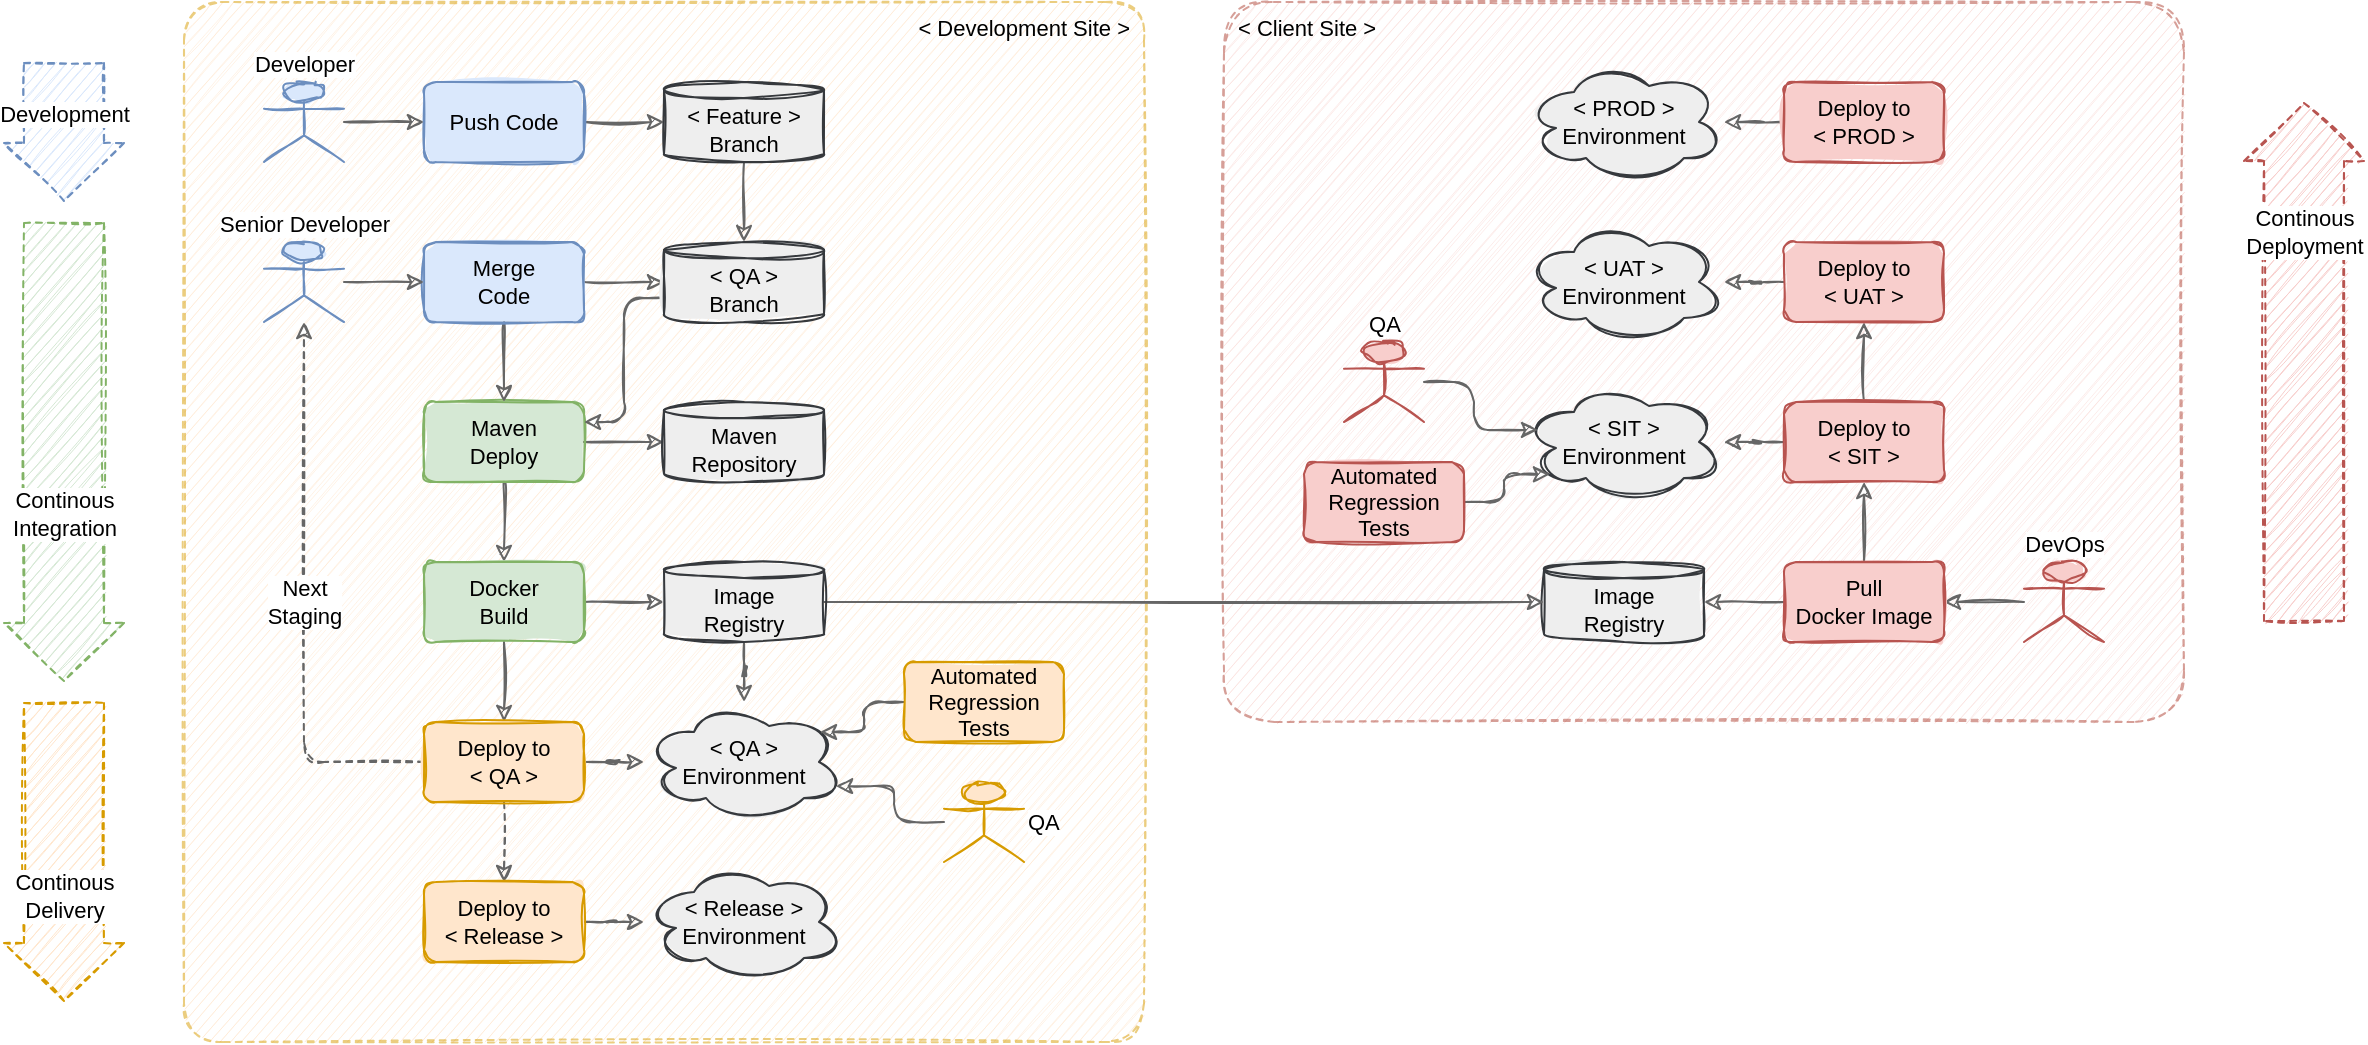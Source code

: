 <mxfile compressed="true" version="19.0.3" type="device" pages="2"><diagram id="Sr3K7hVkoZLx6ga9KPlg" name="01-complete-flow"><mxGraphModel dx="868" dy="561" grid="1" gridSize="10" guides="1" tooltips="1" connect="1" arrows="1" fold="1" page="1" pageScale="1" pageWidth="1390" pageHeight="980" math="0" shadow="0"><root><mxCell id="PMcOWhjydMxkbP-7svel-0"/><mxCell id="PMcOWhjydMxkbP-7svel-1" parent="PMcOWhjydMxkbP-7svel-0"/><mxCell id="gNqgtn6BoyrNPpKat7e6-42" value="&amp;lt; Development Site &amp;gt;" style="rounded=1;whiteSpace=wrap;html=1;dashed=1;sketch=1;fillStyle=hachure;fontSize=11;fillColor=#ffe6cc;opacity=50;strokeColor=#d79b00;arcSize=4;align=right;verticalAlign=top;spacingRight=5;spacingTop=0;" parent="PMcOWhjydMxkbP-7svel-1" vertex="1"><mxGeometry x="200" y="160" width="480" height="520" as="geometry"/></mxCell><mxCell id="gNqgtn6BoyrNPpKat7e6-43" value="&amp;lt; Client Site &amp;gt;" style="rounded=1;whiteSpace=wrap;html=1;dashed=1;sketch=1;fillStyle=hachure;fontSize=11;fillColor=#fad9d5;strokeColor=#ae4132;arcSize=7;opacity=50;align=left;labelPosition=center;verticalLabelPosition=middle;verticalAlign=top;spacingLeft=5;" parent="PMcOWhjydMxkbP-7svel-1" vertex="1"><mxGeometry x="720" y="160" width="480" height="360" as="geometry"/></mxCell><mxCell id="NcfpNHUZcsxlMJq36zP7-1" style="edgeStyle=orthogonalEdgeStyle;rounded=1;sketch=1;orthogonalLoop=1;jettySize=auto;html=1;fontSize=11;fillColor=#f5f5f5;strokeColor=#666666;" parent="PMcOWhjydMxkbP-7svel-1" source="hh7OqANHeBzL5HX1yriP-0" target="m_A8tDzpVM0UKjRkoZTR-9" edge="1"><mxGeometry relative="1" as="geometry"/></mxCell><mxCell id="NcfpNHUZcsxlMJq36zP7-11" style="edgeStyle=orthogonalEdgeStyle;rounded=1;sketch=1;orthogonalLoop=1;jettySize=auto;html=1;fontSize=11;fillColor=#f5f5f5;strokeColor=#666666;" parent="PMcOWhjydMxkbP-7svel-1" source="hh7OqANHeBzL5HX1yriP-0" target="m_A8tDzpVM0UKjRkoZTR-1" edge="1"><mxGeometry relative="1" as="geometry"/></mxCell><mxCell id="hh7OqANHeBzL5HX1yriP-0" value="Deploy to &lt;br style=&quot;font-size: 11px&quot;&gt;&amp;lt; SIT &amp;gt;" style="rounded=1;whiteSpace=wrap;html=1;labelBackgroundColor=none;sketch=1;fillStyle=solid;fillColor=#f8cecc;strokeColor=#b85450;fontSize=11;" parent="PMcOWhjydMxkbP-7svel-1" vertex="1"><mxGeometry x="1000" y="360" width="80" height="40" as="geometry"/></mxCell><mxCell id="RALvgJ7-9Eywe4GNjPlN-0" style="edgeStyle=orthogonalEdgeStyle;rounded=1;sketch=1;orthogonalLoop=1;jettySize=auto;html=1;fontSize=11;fillColor=#f5f5f5;strokeColor=#666666;" parent="PMcOWhjydMxkbP-7svel-1" source="m_A8tDzpVM0UKjRkoZTR-1" target="m_A8tDzpVM0UKjRkoZTR-2" edge="1"><mxGeometry relative="1" as="geometry"/></mxCell><mxCell id="m_A8tDzpVM0UKjRkoZTR-1" value="Deploy to &lt;br style=&quot;font-size: 11px&quot;&gt;&amp;lt; UAT &amp;gt;" style="rounded=1;whiteSpace=wrap;html=1;labelBackgroundColor=none;sketch=1;fillStyle=solid;fillColor=#f8cecc;strokeColor=#b85450;fontSize=11;" parent="PMcOWhjydMxkbP-7svel-1" vertex="1"><mxGeometry x="1000" y="280" width="80" height="40" as="geometry"/></mxCell><mxCell id="m_A8tDzpVM0UKjRkoZTR-2" value="&amp;lt; UAT &amp;gt;&lt;br&gt;Environment" style="ellipse;shape=cloud;whiteSpace=wrap;html=1;rounded=1;sketch=1;fillColor=#eeeeee;strokeColor=#36393d;fillStyle=solid;fontSize=11;" parent="PMcOWhjydMxkbP-7svel-1" vertex="1"><mxGeometry x="870" y="270" width="100" height="60" as="geometry"/></mxCell><mxCell id="m_A8tDzpVM0UKjRkoZTR-5" value="" style="shape=flexArrow;endArrow=classic;html=1;rounded=1;sketch=1;fillColor=#f8cecc;endWidth=19;endSize=9.33;width=40;strokeColor=#b85450;fillStyle=hachure;dashed=1;fontSize=11;" parent="PMcOWhjydMxkbP-7svel-1" edge="1"><mxGeometry width="50" height="50" relative="1" as="geometry"><mxPoint x="1260" y="470" as="sourcePoint"/><mxPoint x="1260" y="210" as="targetPoint"/></mxGeometry></mxCell><mxCell id="m_A8tDzpVM0UKjRkoZTR-6" value="Continous&lt;br&gt;Deployment" style="edgeLabel;html=1;align=center;verticalAlign=middle;resizable=0;points=[];fontSize=11;" parent="m_A8tDzpVM0UKjRkoZTR-5" vertex="1" connectable="0"><mxGeometry x="0.231" y="16" relative="1" as="geometry"><mxPoint x="16" y="-35" as="offset"/></mxGeometry></mxCell><mxCell id="m_A8tDzpVM0UKjRkoZTR-9" value="&amp;lt; SIT &amp;gt;&lt;br&gt;Environment" style="ellipse;shape=cloud;whiteSpace=wrap;html=1;rounded=1;sketch=1;fillColor=#eeeeee;strokeColor=#36393d;fillStyle=solid;fontSize=11;" parent="PMcOWhjydMxkbP-7svel-1" vertex="1"><mxGeometry x="870" y="350" width="100" height="60" as="geometry"/></mxCell><mxCell id="_XQz_DqpNGGvZxm1w5Bv-0" value="Image&lt;br&gt;Registry" style="shape=cylinder3;whiteSpace=wrap;html=1;boundedLbl=1;backgroundOutline=1;size=4;sketch=1;fillColor=#eeeeee;strokeColor=#36393d;fillStyle=solid;fontSize=11;" parent="PMcOWhjydMxkbP-7svel-1" vertex="1"><mxGeometry x="880" y="440" width="80" height="40" as="geometry"/></mxCell><mxCell id="gNqgtn6BoyrNPpKat7e6-47" style="edgeStyle=orthogonalEdgeStyle;rounded=1;sketch=1;orthogonalLoop=1;jettySize=auto;html=1;entryX=0.13;entryY=0.77;entryDx=0;entryDy=0;entryPerimeter=0;fontSize=11;fillColor=#f5f5f5;strokeColor=#666666;" parent="PMcOWhjydMxkbP-7svel-1" source="_XQz_DqpNGGvZxm1w5Bv-1" target="m_A8tDzpVM0UKjRkoZTR-9" edge="1"><mxGeometry relative="1" as="geometry"/></mxCell><mxCell id="_XQz_DqpNGGvZxm1w5Bv-1" value="Automated&lt;br style=&quot;font-size: 11px&quot;&gt;Regression&lt;br&gt;Tests" style="rounded=1;whiteSpace=wrap;html=1;sketch=1;fillStyle=solid;fillColor=#f8cecc;strokeColor=#b85450;fontSize=11;" parent="PMcOWhjydMxkbP-7svel-1" vertex="1"><mxGeometry x="760" y="390" width="80" height="40" as="geometry"/></mxCell><mxCell id="gNqgtn6BoyrNPpKat7e6-48" style="edgeStyle=orthogonalEdgeStyle;rounded=1;sketch=1;orthogonalLoop=1;jettySize=auto;html=1;entryX=0.07;entryY=0.4;entryDx=0;entryDy=0;entryPerimeter=0;fontSize=11;fillColor=#f5f5f5;strokeColor=#666666;" parent="PMcOWhjydMxkbP-7svel-1" source="_XQz_DqpNGGvZxm1w5Bv-2" target="m_A8tDzpVM0UKjRkoZTR-9" edge="1"><mxGeometry relative="1" as="geometry"/></mxCell><mxCell id="_XQz_DqpNGGvZxm1w5Bv-2" value="QA" style="shape=umlActor;verticalLabelPosition=top;verticalAlign=bottom;html=1;outlineConnect=0;rounded=0;labelBackgroundColor=default;sketch=1;fillStyle=solid;fillColor=#f8cecc;labelPosition=center;align=center;strokeColor=#b85450;fontSize=11;" parent="PMcOWhjydMxkbP-7svel-1" vertex="1"><mxGeometry x="780" y="330" width="40" height="40" as="geometry"/></mxCell><mxCell id="gNqgtn6BoyrNPpKat7e6-44" style="edgeStyle=orthogonalEdgeStyle;rounded=1;sketch=1;orthogonalLoop=1;jettySize=auto;html=1;fontSize=11;fillColor=#f5f5f5;strokeColor=#666666;" parent="PMcOWhjydMxkbP-7svel-1" source="_XQz_DqpNGGvZxm1w5Bv-3" target="NcfpNHUZcsxlMJq36zP7-9" edge="1"><mxGeometry relative="1" as="geometry"/></mxCell><mxCell id="_XQz_DqpNGGvZxm1w5Bv-3" value="DevOps" style="shape=umlActor;verticalLabelPosition=top;verticalAlign=bottom;html=1;outlineConnect=0;rounded=0;labelBackgroundColor=default;sketch=1;fillStyle=solid;fillColor=#f8cecc;labelPosition=center;align=center;strokeColor=#b85450;fontSize=11;" parent="PMcOWhjydMxkbP-7svel-1" vertex="1"><mxGeometry x="1120" y="440" width="40" height="40" as="geometry"/></mxCell><mxCell id="NcfpNHUZcsxlMJq36zP7-12" style="edgeStyle=orthogonalEdgeStyle;rounded=1;sketch=1;orthogonalLoop=1;jettySize=auto;html=1;fontSize=11;fillColor=#f5f5f5;strokeColor=#666666;" parent="PMcOWhjydMxkbP-7svel-1" source="NcfpNHUZcsxlMJq36zP7-9" target="hh7OqANHeBzL5HX1yriP-0" edge="1"><mxGeometry relative="1" as="geometry"/></mxCell><mxCell id="gNqgtn6BoyrNPpKat7e6-49" style="edgeStyle=orthogonalEdgeStyle;rounded=1;sketch=1;orthogonalLoop=1;jettySize=auto;html=1;fontSize=11;fillColor=#f5f5f5;strokeColor=#666666;" parent="PMcOWhjydMxkbP-7svel-1" source="NcfpNHUZcsxlMJq36zP7-9" target="_XQz_DqpNGGvZxm1w5Bv-0" edge="1"><mxGeometry relative="1" as="geometry"/></mxCell><mxCell id="NcfpNHUZcsxlMJq36zP7-9" value="Pull&lt;br&gt;Docker Image" style="rounded=1;whiteSpace=wrap;html=1;labelBackgroundColor=none;sketch=1;fillStyle=solid;fillColor=#f8cecc;strokeColor=#b85450;fontSize=11;" parent="PMcOWhjydMxkbP-7svel-1" vertex="1"><mxGeometry x="1000" y="440" width="80" height="40" as="geometry"/></mxCell><mxCell id="gNqgtn6BoyrNPpKat7e6-0" style="edgeStyle=orthogonalEdgeStyle;curved=1;sketch=1;orthogonalLoop=1;jettySize=auto;html=1;fillColor=#f5f5f5;strokeColor=#666666;" parent="PMcOWhjydMxkbP-7svel-1" source="gNqgtn6BoyrNPpKat7e6-2" target="gNqgtn6BoyrNPpKat7e6-5" edge="1"><mxGeometry relative="1" as="geometry"/></mxCell><mxCell id="gNqgtn6BoyrNPpKat7e6-1" style="edgeStyle=orthogonalEdgeStyle;rounded=1;sketch=1;orthogonalLoop=1;jettySize=auto;html=1;exitX=1;exitY=0.5;exitDx=0;exitDy=0;fontSize=10;fillColor=#f5f5f5;strokeColor=#666666;" parent="PMcOWhjydMxkbP-7svel-1" source="gNqgtn6BoyrNPpKat7e6-2" target="gNqgtn6BoyrNPpKat7e6-22" edge="1"><mxGeometry relative="1" as="geometry"/></mxCell><mxCell id="gNqgtn6BoyrNPpKat7e6-2" value="Maven&lt;br style=&quot;font-size: 11px&quot;&gt;Deploy" style="rounded=1;whiteSpace=wrap;html=1;labelBackgroundColor=none;sketch=1;fillStyle=solid;fillColor=#d5e8d4;strokeColor=#82b366;fontSize=11;" parent="PMcOWhjydMxkbP-7svel-1" vertex="1"><mxGeometry x="320" y="360" width="80" height="40" as="geometry"/></mxCell><mxCell id="gNqgtn6BoyrNPpKat7e6-3" style="edgeStyle=orthogonalEdgeStyle;rounded=1;sketch=1;orthogonalLoop=1;jettySize=auto;html=1;fontSize=10;fillColor=#f5f5f5;strokeColor=#666666;" parent="PMcOWhjydMxkbP-7svel-1" source="gNqgtn6BoyrNPpKat7e6-5" target="gNqgtn6BoyrNPpKat7e6-24" edge="1"><mxGeometry relative="1" as="geometry"/></mxCell><mxCell id="gNqgtn6BoyrNPpKat7e6-4" style="edgeStyle=orthogonalEdgeStyle;rounded=1;sketch=1;orthogonalLoop=1;jettySize=auto;html=1;fontSize=11;fillColor=#f5f5f5;strokeColor=#666666;" parent="PMcOWhjydMxkbP-7svel-1" source="gNqgtn6BoyrNPpKat7e6-5" target="gNqgtn6BoyrNPpKat7e6-9" edge="1"><mxGeometry relative="1" as="geometry"/></mxCell><mxCell id="gNqgtn6BoyrNPpKat7e6-5" value="Docker&lt;br style=&quot;font-size: 11px;&quot;&gt;Build" style="rounded=1;whiteSpace=wrap;html=1;labelBackgroundColor=none;sketch=1;fillStyle=solid;fillColor=#d5e8d4;strokeColor=#82b366;fontSize=11;" parent="PMcOWhjydMxkbP-7svel-1" vertex="1"><mxGeometry x="320" y="440" width="80" height="40" as="geometry"/></mxCell><mxCell id="gNqgtn6BoyrNPpKat7e6-6" style="edgeStyle=orthogonalEdgeStyle;rounded=1;sketch=1;orthogonalLoop=1;jettySize=auto;html=1;fontSize=11;fillColor=#f5f5f5;strokeColor=#666666;" parent="PMcOWhjydMxkbP-7svel-1" source="gNqgtn6BoyrNPpKat7e6-9" target="gNqgtn6BoyrNPpKat7e6-13" edge="1"><mxGeometry relative="1" as="geometry"/></mxCell><mxCell id="gNqgtn6BoyrNPpKat7e6-7" value="Next&lt;br&gt;Staging" style="edgeStyle=orthogonalEdgeStyle;rounded=1;sketch=1;orthogonalLoop=1;jettySize=auto;html=1;dashed=1;fillColor=#f5f5f5;strokeColor=#666666;" parent="PMcOWhjydMxkbP-7svel-1" source="gNqgtn6BoyrNPpKat7e6-9" target="gNqgtn6BoyrNPpKat7e6-17" edge="1"><mxGeometry relative="1" as="geometry"/></mxCell><mxCell id="gNqgtn6BoyrNPpKat7e6-8" style="edgeStyle=orthogonalEdgeStyle;rounded=1;sketch=1;orthogonalLoop=1;jettySize=auto;html=1;fontSize=11;fillColor=#f5f5f5;strokeColor=#666666;dashed=1;" parent="PMcOWhjydMxkbP-7svel-1" source="gNqgtn6BoyrNPpKat7e6-9" target="gNqgtn6BoyrNPpKat7e6-38" edge="1"><mxGeometry relative="1" as="geometry"/></mxCell><mxCell id="gNqgtn6BoyrNPpKat7e6-9" value="Deploy to &lt;br style=&quot;font-size: 11px&quot;&gt;&amp;lt; QA &amp;gt;" style="rounded=1;whiteSpace=wrap;html=1;labelBackgroundColor=none;sketch=1;fillStyle=solid;fillColor=#ffe6cc;strokeColor=#d79b00;fontSize=11;" parent="PMcOWhjydMxkbP-7svel-1" vertex="1"><mxGeometry x="320" y="520" width="80" height="40" as="geometry"/></mxCell><mxCell id="gNqgtn6BoyrNPpKat7e6-10" style="edgeStyle=orthogonalEdgeStyle;curved=1;sketch=1;orthogonalLoop=1;jettySize=auto;html=1;fillColor=#f5f5f5;strokeColor=#666666;" parent="PMcOWhjydMxkbP-7svel-1" source="gNqgtn6BoyrNPpKat7e6-12" target="gNqgtn6BoyrNPpKat7e6-2" edge="1"><mxGeometry relative="1" as="geometry"/></mxCell><mxCell id="gNqgtn6BoyrNPpKat7e6-11" style="edgeStyle=orthogonalEdgeStyle;rounded=1;sketch=1;orthogonalLoop=1;jettySize=auto;html=1;fontSize=10;fillColor=#f5f5f5;strokeColor=#666666;" parent="PMcOWhjydMxkbP-7svel-1" source="gNqgtn6BoyrNPpKat7e6-12" target="gNqgtn6BoyrNPpKat7e6-15" edge="1"><mxGeometry relative="1" as="geometry"/></mxCell><mxCell id="gNqgtn6BoyrNPpKat7e6-12" value="Merge&lt;br style=&quot;font-size: 11px;&quot;&gt;Code" style="rounded=1;whiteSpace=wrap;html=1;labelBackgroundColor=none;sketch=1;fillStyle=solid;fillColor=#dae8fc;strokeColor=#6c8ebf;fontSize=11;" parent="PMcOWhjydMxkbP-7svel-1" vertex="1"><mxGeometry x="320" y="280" width="80" height="40" as="geometry"/></mxCell><mxCell id="gNqgtn6BoyrNPpKat7e6-13" value="&amp;lt; QA &amp;gt;&lt;br&gt;Environment" style="ellipse;shape=cloud;whiteSpace=wrap;html=1;rounded=1;sketch=1;fillColor=#eeeeee;strokeColor=#36393d;fillStyle=solid;fontSize=11;" parent="PMcOWhjydMxkbP-7svel-1" vertex="1"><mxGeometry x="430" y="510" width="100" height="60" as="geometry"/></mxCell><mxCell id="gNqgtn6BoyrNPpKat7e6-14" style="edgeStyle=orthogonalEdgeStyle;rounded=1;sketch=1;orthogonalLoop=1;jettySize=auto;html=1;exitX=0;exitY=0;exitDx=0;exitDy=28;exitPerimeter=0;entryX=1;entryY=0.25;entryDx=0;entryDy=0;fillColor=#f5f5f5;strokeColor=#666666;" parent="PMcOWhjydMxkbP-7svel-1" source="gNqgtn6BoyrNPpKat7e6-15" target="gNqgtn6BoyrNPpKat7e6-2" edge="1"><mxGeometry relative="1" as="geometry"/></mxCell><mxCell id="gNqgtn6BoyrNPpKat7e6-15" value="&amp;lt; QA &amp;gt;&lt;br&gt;Branch" style="shape=cylinder3;whiteSpace=wrap;html=1;boundedLbl=1;backgroundOutline=1;size=4;sketch=1;fillColor=#eeeeee;strokeColor=#36393d;fillStyle=solid;fontSize=11;" parent="PMcOWhjydMxkbP-7svel-1" vertex="1"><mxGeometry x="440" y="280" width="80" height="40" as="geometry"/></mxCell><mxCell id="gNqgtn6BoyrNPpKat7e6-16" style="edgeStyle=orthogonalEdgeStyle;rounded=1;sketch=1;orthogonalLoop=1;jettySize=auto;html=1;fillColor=#f5f5f5;strokeColor=#666666;" parent="PMcOWhjydMxkbP-7svel-1" source="gNqgtn6BoyrNPpKat7e6-17" target="gNqgtn6BoyrNPpKat7e6-12" edge="1"><mxGeometry relative="1" as="geometry"/></mxCell><mxCell id="gNqgtn6BoyrNPpKat7e6-17" value="Senior Developer" style="shape=umlActor;verticalLabelPosition=top;verticalAlign=bottom;html=1;outlineConnect=0;rounded=0;labelBackgroundColor=default;sketch=1;fillStyle=solid;fillColor=#dae8fc;labelPosition=center;align=center;strokeColor=#6c8ebf;fontSize=11;horizontal=1;" parent="PMcOWhjydMxkbP-7svel-1" vertex="1"><mxGeometry x="240" y="280" width="40" height="40" as="geometry"/></mxCell><mxCell id="gNqgtn6BoyrNPpKat7e6-46" style="edgeStyle=orthogonalEdgeStyle;rounded=1;sketch=1;orthogonalLoop=1;jettySize=auto;html=1;entryX=0.96;entryY=0.7;entryDx=0;entryDy=0;entryPerimeter=0;fontSize=11;fillColor=#f5f5f5;strokeColor=#666666;" parent="PMcOWhjydMxkbP-7svel-1" source="gNqgtn6BoyrNPpKat7e6-19" target="gNqgtn6BoyrNPpKat7e6-13" edge="1"><mxGeometry relative="1" as="geometry"/></mxCell><mxCell id="gNqgtn6BoyrNPpKat7e6-19" value="QA" style="shape=umlActor;verticalLabelPosition=middle;verticalAlign=middle;html=1;outlineConnect=0;rounded=0;labelBackgroundColor=default;sketch=1;fillStyle=solid;fillColor=#ffe6cc;labelPosition=right;align=left;strokeColor=#d79b00;fontSize=11;" parent="PMcOWhjydMxkbP-7svel-1" vertex="1"><mxGeometry x="580" y="550" width="40" height="40" as="geometry"/></mxCell><mxCell id="gNqgtn6BoyrNPpKat7e6-20" value="" style="shape=flexArrow;endArrow=classic;html=1;rounded=1;sketch=1;fillColor=#d5e8d4;endWidth=19;endSize=9.33;width=40;strokeColor=#82b366;fillStyle=hachure;dashed=1;fontSize=11;" parent="PMcOWhjydMxkbP-7svel-1" edge="1"><mxGeometry width="50" height="50" relative="1" as="geometry"><mxPoint x="140" y="270" as="sourcePoint"/><mxPoint x="140" y="500" as="targetPoint"/></mxGeometry></mxCell><mxCell id="gNqgtn6BoyrNPpKat7e6-21" value="Continous&lt;br&gt;Integration" style="edgeLabel;html=1;align=center;verticalAlign=middle;resizable=0;points=[];fontSize=11;" parent="gNqgtn6BoyrNPpKat7e6-20" vertex="1" connectable="0"><mxGeometry x="0.231" y="16" relative="1" as="geometry"><mxPoint x="-16" y="4" as="offset"/></mxGeometry></mxCell><mxCell id="gNqgtn6BoyrNPpKat7e6-22" value="Maven&lt;br&gt;Repository" style="shape=cylinder3;whiteSpace=wrap;html=1;boundedLbl=1;backgroundOutline=1;size=4;sketch=1;fillColor=#eeeeee;strokeColor=#36393d;fillStyle=solid;fontSize=11;" parent="PMcOWhjydMxkbP-7svel-1" vertex="1"><mxGeometry x="440" y="360" width="80" height="40" as="geometry"/></mxCell><mxCell id="gNqgtn6BoyrNPpKat7e6-23" style="edgeStyle=orthogonalEdgeStyle;rounded=1;sketch=1;orthogonalLoop=1;jettySize=auto;html=1;fontSize=11;fillColor=#f5f5f5;strokeColor=#666666;" parent="PMcOWhjydMxkbP-7svel-1" source="gNqgtn6BoyrNPpKat7e6-24" target="gNqgtn6BoyrNPpKat7e6-13" edge="1"><mxGeometry relative="1" as="geometry"/></mxCell><mxCell id="gNqgtn6BoyrNPpKat7e6-40" style="edgeStyle=orthogonalEdgeStyle;rounded=1;sketch=1;orthogonalLoop=1;jettySize=auto;html=1;fontSize=11;fillColor=#f5f5f5;strokeColor=#666666;entryX=0;entryY=0.5;entryDx=0;entryDy=0;entryPerimeter=0;" parent="PMcOWhjydMxkbP-7svel-1" source="gNqgtn6BoyrNPpKat7e6-24" target="_XQz_DqpNGGvZxm1w5Bv-0" edge="1"><mxGeometry relative="1" as="geometry"/></mxCell><mxCell id="gNqgtn6BoyrNPpKat7e6-24" value="Image&lt;br&gt;Registry" style="shape=cylinder3;whiteSpace=wrap;html=1;boundedLbl=1;backgroundOutline=1;size=4;sketch=1;fillColor=#eeeeee;strokeColor=#36393d;fillStyle=solid;fontSize=11;" parent="PMcOWhjydMxkbP-7svel-1" vertex="1"><mxGeometry x="440" y="440" width="80" height="40" as="geometry"/></mxCell><mxCell id="gNqgtn6BoyrNPpKat7e6-25" style="edgeStyle=orthogonalEdgeStyle;rounded=1;sketch=1;orthogonalLoop=1;jettySize=auto;html=1;fillColor=#f5f5f5;strokeColor=#666666;" parent="PMcOWhjydMxkbP-7svel-1" source="gNqgtn6BoyrNPpKat7e6-26" target="gNqgtn6BoyrNPpKat7e6-28" edge="1"><mxGeometry relative="1" as="geometry"/></mxCell><mxCell id="gNqgtn6BoyrNPpKat7e6-26" value="Push Code" style="rounded=1;whiteSpace=wrap;html=1;labelBackgroundColor=none;sketch=1;fillStyle=solid;fillColor=#dae8fc;strokeColor=#6c8ebf;fontSize=11;" parent="PMcOWhjydMxkbP-7svel-1" vertex="1"><mxGeometry x="320" y="200" width="80" height="40" as="geometry"/></mxCell><mxCell id="gNqgtn6BoyrNPpKat7e6-27" style="edgeStyle=orthogonalEdgeStyle;rounded=1;sketch=1;orthogonalLoop=1;jettySize=auto;html=1;entryX=0.5;entryY=0;entryDx=0;entryDy=0;entryPerimeter=0;fillColor=#f5f5f5;strokeColor=#666666;" parent="PMcOWhjydMxkbP-7svel-1" source="gNqgtn6BoyrNPpKat7e6-28" target="gNqgtn6BoyrNPpKat7e6-15" edge="1"><mxGeometry relative="1" as="geometry"/></mxCell><mxCell id="gNqgtn6BoyrNPpKat7e6-28" value="&amp;lt; Feature &amp;gt;&lt;br&gt;Branch" style="shape=cylinder3;whiteSpace=wrap;html=1;boundedLbl=1;backgroundOutline=1;size=4;sketch=1;fillColor=#eeeeee;strokeColor=#36393d;fillStyle=solid;fontSize=11;" parent="PMcOWhjydMxkbP-7svel-1" vertex="1"><mxGeometry x="440" y="200" width="80" height="40" as="geometry"/></mxCell><mxCell id="gNqgtn6BoyrNPpKat7e6-29" style="edgeStyle=orthogonalEdgeStyle;rounded=1;sketch=1;orthogonalLoop=1;jettySize=auto;html=1;fillColor=#f5f5f5;strokeColor=#666666;" parent="PMcOWhjydMxkbP-7svel-1" source="gNqgtn6BoyrNPpKat7e6-30" target="gNqgtn6BoyrNPpKat7e6-26" edge="1"><mxGeometry relative="1" as="geometry"/></mxCell><mxCell id="gNqgtn6BoyrNPpKat7e6-30" value="Developer" style="shape=umlActor;verticalLabelPosition=top;verticalAlign=bottom;html=1;outlineConnect=0;rounded=0;labelBackgroundColor=default;sketch=1;fillStyle=solid;fillColor=#dae8fc;labelPosition=center;align=center;strokeColor=#6c8ebf;fontSize=11;" parent="PMcOWhjydMxkbP-7svel-1" vertex="1"><mxGeometry x="240" y="200" width="40" height="40" as="geometry"/></mxCell><mxCell id="gNqgtn6BoyrNPpKat7e6-31" value="" style="shape=flexArrow;endArrow=classic;html=1;rounded=1;sketch=1;fillColor=#ffe6cc;endWidth=19;endSize=9.33;width=40;strokeColor=#d79b00;fillStyle=hachure;dashed=1;fontSize=11;" parent="PMcOWhjydMxkbP-7svel-1" edge="1"><mxGeometry width="50" height="50" relative="1" as="geometry"><mxPoint x="140" y="510" as="sourcePoint"/><mxPoint x="140" y="660" as="targetPoint"/></mxGeometry></mxCell><mxCell id="gNqgtn6BoyrNPpKat7e6-32" value="Continous&lt;br&gt;Delivery" style="edgeLabel;html=1;align=center;verticalAlign=middle;resizable=0;points=[];fontSize=11;" parent="gNqgtn6BoyrNPpKat7e6-31" vertex="1" connectable="0"><mxGeometry x="0.231" y="16" relative="1" as="geometry"><mxPoint x="-16" y="4" as="offset"/></mxGeometry></mxCell><mxCell id="gNqgtn6BoyrNPpKat7e6-33" value="" style="shape=flexArrow;endArrow=classic;html=1;rounded=1;sketch=1;fillColor=#dae8fc;endWidth=19;endSize=9.33;width=40;strokeColor=#6c8ebf;fillStyle=hachure;dashed=1;fontSize=11;" parent="PMcOWhjydMxkbP-7svel-1" edge="1"><mxGeometry width="50" height="50" relative="1" as="geometry"><mxPoint x="140" y="190" as="sourcePoint"/><mxPoint x="140" y="260" as="targetPoint"/></mxGeometry></mxCell><mxCell id="gNqgtn6BoyrNPpKat7e6-34" value="Development" style="edgeLabel;html=1;align=center;verticalAlign=middle;resizable=0;points=[];fontSize=11;" parent="gNqgtn6BoyrNPpKat7e6-33" vertex="1" connectable="0"><mxGeometry x="0.231" y="16" relative="1" as="geometry"><mxPoint x="-16" y="-17" as="offset"/></mxGeometry></mxCell><mxCell id="gNqgtn6BoyrNPpKat7e6-45" style="edgeStyle=orthogonalEdgeStyle;rounded=1;sketch=1;orthogonalLoop=1;jettySize=auto;html=1;exitX=0;exitY=0.5;exitDx=0;exitDy=0;entryX=0.88;entryY=0.25;entryDx=0;entryDy=0;entryPerimeter=0;fontSize=11;fillColor=#f5f5f5;strokeColor=#666666;" parent="PMcOWhjydMxkbP-7svel-1" source="gNqgtn6BoyrNPpKat7e6-36" target="gNqgtn6BoyrNPpKat7e6-13" edge="1"><mxGeometry relative="1" as="geometry"/></mxCell><mxCell id="gNqgtn6BoyrNPpKat7e6-36" value="Automated&lt;br style=&quot;font-size: 11px;&quot;&gt;Regression&lt;br style=&quot;font-size: 11px;&quot;&gt;Tests" style="rounded=1;whiteSpace=wrap;html=1;sketch=1;fillStyle=solid;fillColor=#ffe6cc;strokeColor=#d79b00;fontSize=11;" parent="PMcOWhjydMxkbP-7svel-1" vertex="1"><mxGeometry x="560" y="490" width="80" height="40" as="geometry"/></mxCell><mxCell id="gNqgtn6BoyrNPpKat7e6-37" style="edgeStyle=orthogonalEdgeStyle;rounded=1;sketch=1;orthogonalLoop=1;jettySize=auto;html=1;fillColor=#f5f5f5;strokeColor=#666666;" parent="PMcOWhjydMxkbP-7svel-1" source="gNqgtn6BoyrNPpKat7e6-38" target="gNqgtn6BoyrNPpKat7e6-39" edge="1"><mxGeometry relative="1" as="geometry"/></mxCell><mxCell id="gNqgtn6BoyrNPpKat7e6-38" value="Deploy to &lt;br style=&quot;font-size: 11px&quot;&gt;&amp;lt; Release &amp;gt;" style="rounded=1;whiteSpace=wrap;html=1;labelBackgroundColor=none;sketch=1;fillStyle=solid;fillColor=#ffe6cc;strokeColor=#d79b00;fontSize=11;" parent="PMcOWhjydMxkbP-7svel-1" vertex="1"><mxGeometry x="320" y="600" width="80" height="40" as="geometry"/></mxCell><mxCell id="gNqgtn6BoyrNPpKat7e6-39" value="&amp;lt; Release &amp;gt;&lt;br&gt;Environment" style="ellipse;shape=cloud;whiteSpace=wrap;html=1;rounded=1;sketch=1;fillColor=#eeeeee;strokeColor=#36393d;fillStyle=solid;fontSize=11;" parent="PMcOWhjydMxkbP-7svel-1" vertex="1"><mxGeometry x="430" y="590" width="100" height="60" as="geometry"/></mxCell><mxCell id="qm3FPMZga_BJ9AcVn66c-2" style="edgeStyle=orthogonalEdgeStyle;rounded=0;orthogonalLoop=1;jettySize=auto;html=1;exitX=0;exitY=0.5;exitDx=0;exitDy=0;sketch=1;strokeColor=#666666;" edge="1" parent="PMcOWhjydMxkbP-7svel-1" source="qm3FPMZga_BJ9AcVn66c-0" target="qm3FPMZga_BJ9AcVn66c-1"><mxGeometry relative="1" as="geometry"/></mxCell><mxCell id="qm3FPMZga_BJ9AcVn66c-0" value="Deploy to &lt;br style=&quot;font-size: 11px&quot;&gt;&amp;lt; PROD &amp;gt;" style="rounded=1;whiteSpace=wrap;html=1;labelBackgroundColor=none;sketch=1;fillStyle=solid;fillColor=#f8cecc;strokeColor=#b85450;fontSize=11;" vertex="1" parent="PMcOWhjydMxkbP-7svel-1"><mxGeometry x="1000" y="200" width="80" height="40" as="geometry"/></mxCell><mxCell id="qm3FPMZga_BJ9AcVn66c-1" value="&amp;lt; PROD &amp;gt;&lt;br&gt;Environment" style="ellipse;shape=cloud;whiteSpace=wrap;html=1;rounded=1;sketch=1;fillColor=#eeeeee;strokeColor=#36393d;fillStyle=solid;fontSize=11;" vertex="1" parent="PMcOWhjydMxkbP-7svel-1"><mxGeometry x="870" y="190" width="100" height="60" as="geometry"/></mxCell></root></mxGraphModel></diagram><diagram id="qFpa_Oua4VWt45IvnGtE" name="Page-2"><mxGraphModel dx="868" dy="561" grid="1" gridSize="10" guides="1" tooltips="1" connect="1" arrows="1" fold="1" page="1" pageScale="1" pageWidth="827" pageHeight="1169" math="0" shadow="0"><root><mxCell id="0"/><mxCell id="1" parent="0"/></root></mxGraphModel></diagram></mxfile>
